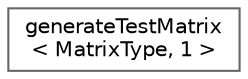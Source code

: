 digraph "类继承关系图"
{
 // LATEX_PDF_SIZE
  bgcolor="transparent";
  edge [fontname=Helvetica,fontsize=10,labelfontname=Helvetica,labelfontsize=10];
  node [fontname=Helvetica,fontsize=10,shape=box,height=0.2,width=0.4];
  rankdir="LR";
  Node0 [id="Node000000",label="generateTestMatrix\l\< MatrixType, 1 \>",height=0.2,width=0.4,color="grey40", fillcolor="white", style="filled",URL="$structgenerate_test_matrix_3_01_matrix_type_00_011_01_4.html",tooltip=" "];
}
